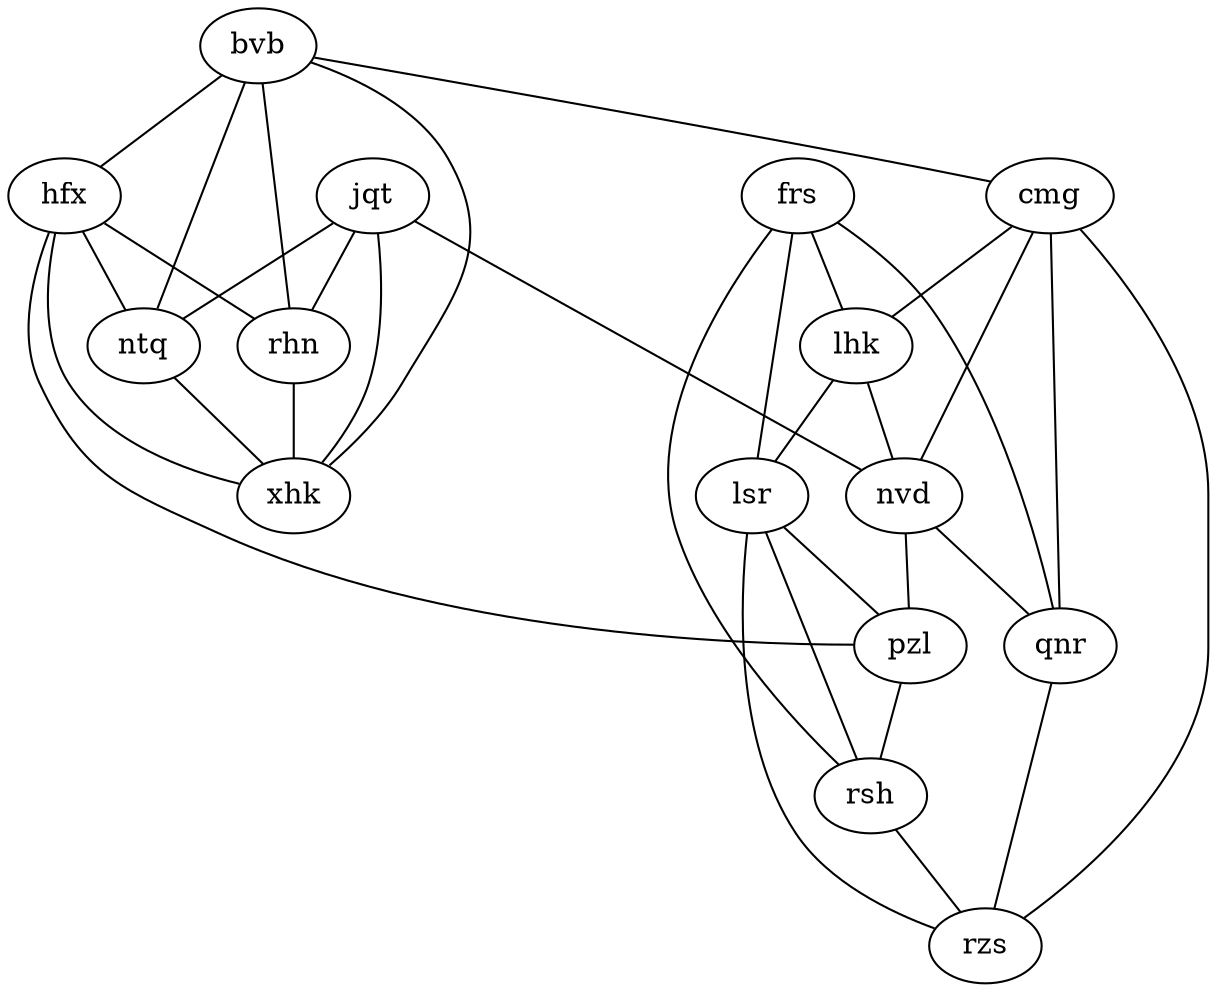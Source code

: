 graph {
rhn -- xhk
jqt -- rhn
jqt -- xhk
jqt -- nvd
jqt -- ntq
nvd -- pzl
nvd -- qnr
frs -- rsh
frs -- qnr
frs -- lhk
frs -- lsr
rsh -- rzs
pzl -- rsh
lsr -- rsh
lsr -- pzl
lsr -- rzs
hfx -- xhk
hfx -- rhn
hfx -- pzl
hfx -- ntq
qnr -- rzs
cmg -- qnr
cmg -- nvd
cmg -- lhk
cmg -- rzs
lhk -- nvd
lhk -- lsr
bvb -- cmg
bvb -- rhn
bvb -- xhk
bvb -- hfx
bvb -- ntq
ntq -- xhk
}
